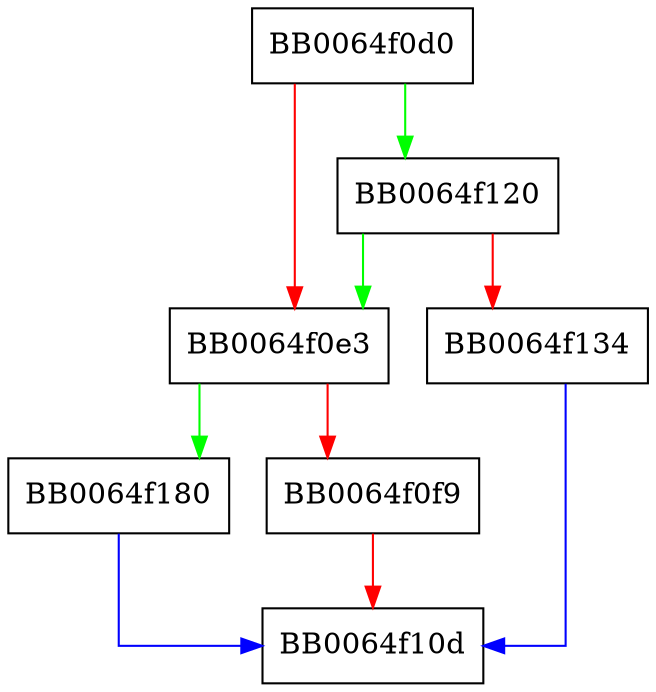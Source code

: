digraph TS_CONF_set_def_policy {
  node [shape="box"];
  graph [splines=ortho];
  BB0064f0d0 -> BB0064f120 [color="green"];
  BB0064f0d0 -> BB0064f0e3 [color="red"];
  BB0064f0e3 -> BB0064f180 [color="green"];
  BB0064f0e3 -> BB0064f0f9 [color="red"];
  BB0064f0f9 -> BB0064f10d [color="red"];
  BB0064f120 -> BB0064f0e3 [color="green"];
  BB0064f120 -> BB0064f134 [color="red"];
  BB0064f134 -> BB0064f10d [color="blue"];
  BB0064f180 -> BB0064f10d [color="blue"];
}